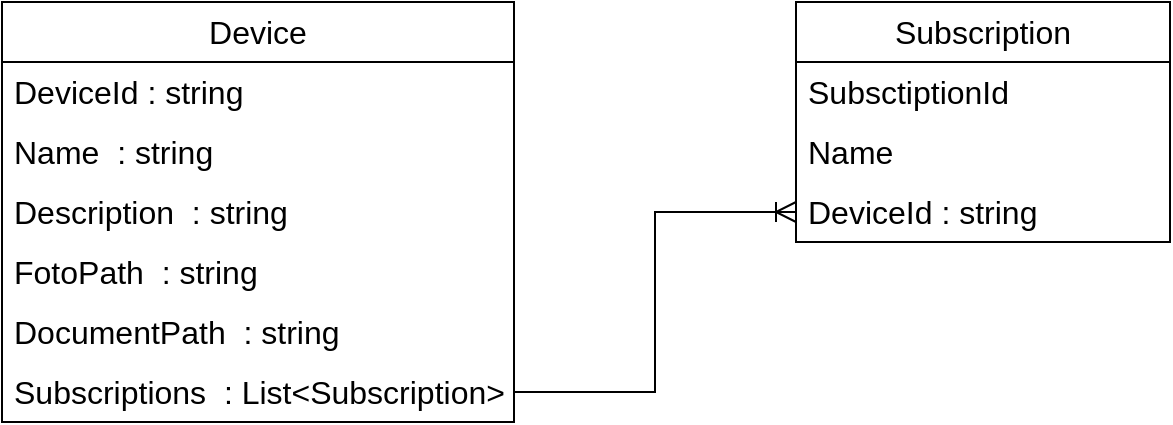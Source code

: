 <mxfile version="21.7.2" type="device">
  <diagram name="Página-1" id="3NiKt9szcBB_KZJ0Zqq6">
    <mxGraphModel dx="794" dy="486" grid="0" gridSize="10" guides="1" tooltips="1" connect="1" arrows="1" fold="1" page="0" pageScale="1" pageWidth="827" pageHeight="1169" math="0" shadow="0">
      <root>
        <mxCell id="0" />
        <mxCell id="1" parent="0" />
        <mxCell id="FakucmxBthGANB69V4Lz-1" value="Device" style="swimlane;fontStyle=0;childLayout=stackLayout;horizontal=1;startSize=30;horizontalStack=0;resizeParent=1;resizeParentMax=0;resizeLast=0;collapsible=1;marginBottom=0;whiteSpace=wrap;html=1;fontSize=16;" parent="1" vertex="1">
          <mxGeometry x="23" y="8" width="256" height="210" as="geometry" />
        </mxCell>
        <mxCell id="FakucmxBthGANB69V4Lz-2" value="DeviceId : string" style="text;strokeColor=none;fillColor=none;align=left;verticalAlign=middle;spacingLeft=4;spacingRight=4;overflow=hidden;points=[[0,0.5],[1,0.5]];portConstraint=eastwest;rotatable=0;whiteSpace=wrap;html=1;fontSize=16;" parent="FakucmxBthGANB69V4Lz-1" vertex="1">
          <mxGeometry y="30" width="256" height="30" as="geometry" />
        </mxCell>
        <mxCell id="FakucmxBthGANB69V4Lz-3" value="Name&amp;nbsp;&amp;nbsp;: string" style="text;strokeColor=none;fillColor=none;align=left;verticalAlign=middle;spacingLeft=4;spacingRight=4;overflow=hidden;points=[[0,0.5],[1,0.5]];portConstraint=eastwest;rotatable=0;whiteSpace=wrap;html=1;fontSize=16;" parent="FakucmxBthGANB69V4Lz-1" vertex="1">
          <mxGeometry y="60" width="256" height="30" as="geometry" />
        </mxCell>
        <mxCell id="FakucmxBthGANB69V4Lz-10" value="Description&amp;nbsp;&amp;nbsp;: string" style="text;strokeColor=none;fillColor=none;align=left;verticalAlign=middle;spacingLeft=4;spacingRight=4;overflow=hidden;points=[[0,0.5],[1,0.5]];portConstraint=eastwest;rotatable=0;whiteSpace=wrap;html=1;fontSize=16;" parent="FakucmxBthGANB69V4Lz-1" vertex="1">
          <mxGeometry y="90" width="256" height="30" as="geometry" />
        </mxCell>
        <mxCell id="FakucmxBthGANB69V4Lz-5" value="FotoPath&amp;nbsp;&amp;nbsp;: string" style="text;strokeColor=none;fillColor=none;align=left;verticalAlign=middle;spacingLeft=4;spacingRight=4;overflow=hidden;points=[[0,0.5],[1,0.5]];portConstraint=eastwest;rotatable=0;whiteSpace=wrap;html=1;fontSize=16;" parent="FakucmxBthGANB69V4Lz-1" vertex="1">
          <mxGeometry y="120" width="256" height="30" as="geometry" />
        </mxCell>
        <mxCell id="FakucmxBthGANB69V4Lz-4" value="DocumentPath&amp;nbsp;&amp;nbsp;: string" style="text;strokeColor=none;fillColor=none;align=left;verticalAlign=middle;spacingLeft=4;spacingRight=4;overflow=hidden;points=[[0,0.5],[1,0.5]];portConstraint=eastwest;rotatable=0;whiteSpace=wrap;html=1;fontSize=16;" parent="FakucmxBthGANB69V4Lz-1" vertex="1">
          <mxGeometry y="150" width="256" height="30" as="geometry" />
        </mxCell>
        <mxCell id="i2zfuXL4DRdTx1bRTRFT-7" value="Subscriptions&amp;nbsp;&amp;nbsp;: List&amp;lt;Subscription&amp;gt;" style="text;strokeColor=none;fillColor=none;align=left;verticalAlign=middle;spacingLeft=4;spacingRight=4;overflow=hidden;points=[[0,0.5],[1,0.5]];portConstraint=eastwest;rotatable=0;whiteSpace=wrap;html=1;fontSize=16;" vertex="1" parent="FakucmxBthGANB69V4Lz-1">
          <mxGeometry y="180" width="256" height="30" as="geometry" />
        </mxCell>
        <mxCell id="i2zfuXL4DRdTx1bRTRFT-1" value="Subscription" style="swimlane;fontStyle=0;childLayout=stackLayout;horizontal=1;startSize=30;horizontalStack=0;resizeParent=1;resizeParentMax=0;resizeLast=0;collapsible=1;marginBottom=0;whiteSpace=wrap;html=1;fontSize=16;" vertex="1" parent="1">
          <mxGeometry x="420" y="8" width="187" height="120" as="geometry" />
        </mxCell>
        <mxCell id="i2zfuXL4DRdTx1bRTRFT-2" value="SubsctiptionId" style="text;strokeColor=none;fillColor=none;align=left;verticalAlign=middle;spacingLeft=4;spacingRight=4;overflow=hidden;points=[[0,0.5],[1,0.5]];portConstraint=eastwest;rotatable=0;whiteSpace=wrap;html=1;fontSize=16;" vertex="1" parent="i2zfuXL4DRdTx1bRTRFT-1">
          <mxGeometry y="30" width="187" height="30" as="geometry" />
        </mxCell>
        <mxCell id="i2zfuXL4DRdTx1bRTRFT-3" value="Name" style="text;strokeColor=none;fillColor=none;align=left;verticalAlign=middle;spacingLeft=4;spacingRight=4;overflow=hidden;points=[[0,0.5],[1,0.5]];portConstraint=eastwest;rotatable=0;whiteSpace=wrap;html=1;fontSize=16;" vertex="1" parent="i2zfuXL4DRdTx1bRTRFT-1">
          <mxGeometry y="60" width="187" height="30" as="geometry" />
        </mxCell>
        <mxCell id="i2zfuXL4DRdTx1bRTRFT-16" value="DeviceId : string" style="text;strokeColor=none;fillColor=none;align=left;verticalAlign=middle;spacingLeft=4;spacingRight=4;overflow=hidden;points=[[0,0.5],[1,0.5]];portConstraint=eastwest;rotatable=0;whiteSpace=wrap;html=1;fontSize=16;" vertex="1" parent="i2zfuXL4DRdTx1bRTRFT-1">
          <mxGeometry y="90" width="187" height="30" as="geometry" />
        </mxCell>
        <mxCell id="i2zfuXL4DRdTx1bRTRFT-17" style="edgeStyle=orthogonalEdgeStyle;rounded=0;orthogonalLoop=1;jettySize=auto;html=1;exitX=1;exitY=0.5;exitDx=0;exitDy=0;entryX=0;entryY=0.5;entryDx=0;entryDy=0;fontSize=12;startSize=8;endSize=8;endArrow=ERoneToMany;endFill=0;" edge="1" parent="1" source="i2zfuXL4DRdTx1bRTRFT-7" target="i2zfuXL4DRdTx1bRTRFT-16">
          <mxGeometry relative="1" as="geometry" />
        </mxCell>
      </root>
    </mxGraphModel>
  </diagram>
</mxfile>
